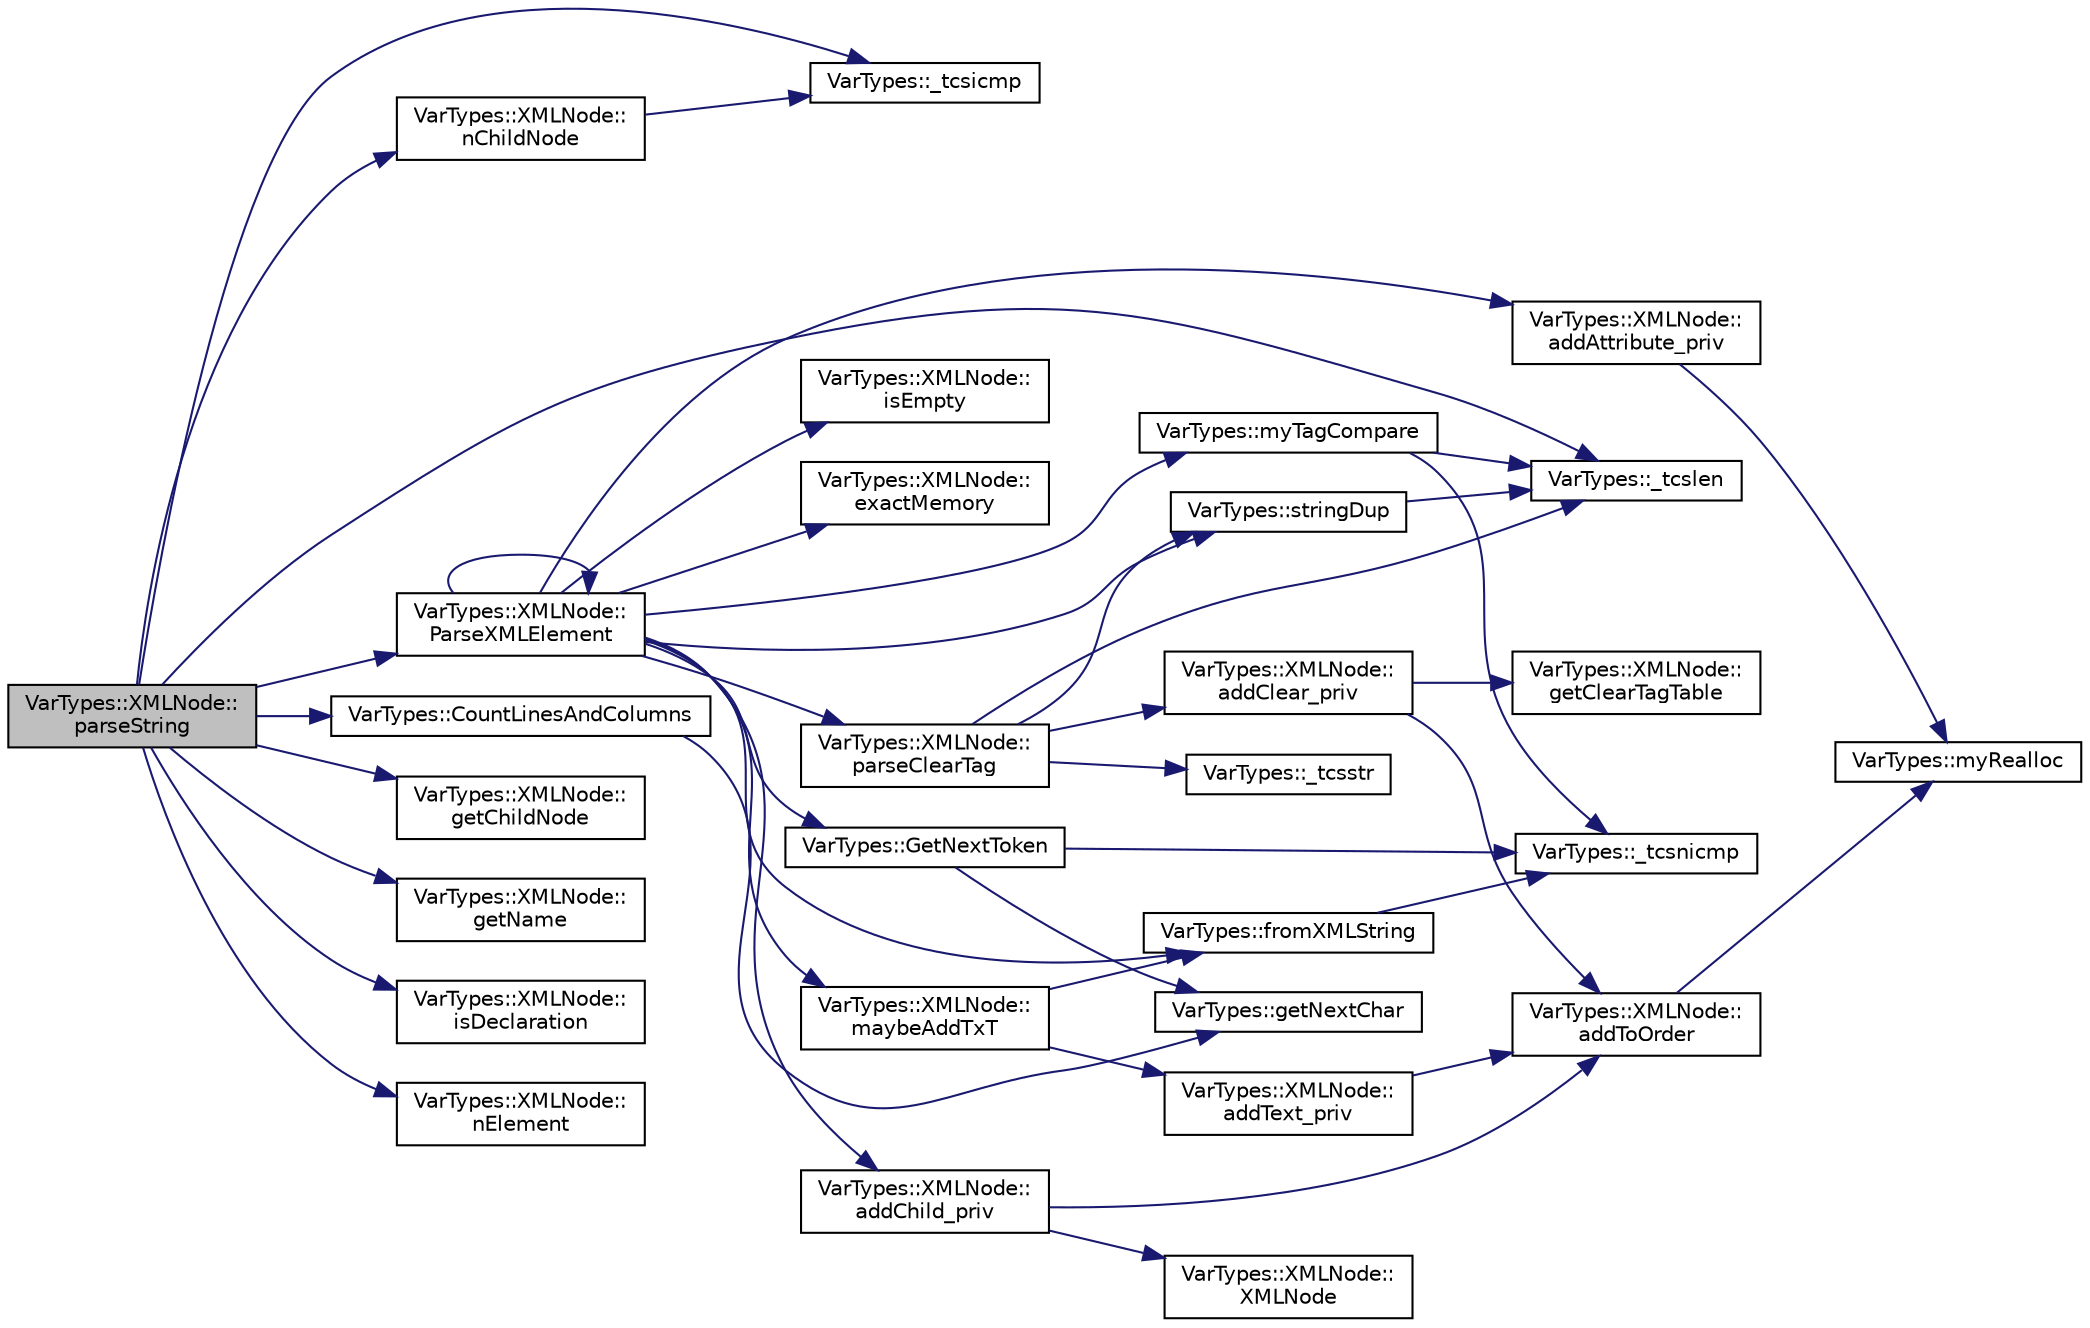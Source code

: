 digraph "VarTypes::XMLNode::parseString"
{
 // INTERACTIVE_SVG=YES
  edge [fontname="Helvetica",fontsize="10",labelfontname="Helvetica",labelfontsize="10"];
  node [fontname="Helvetica",fontsize="10",shape=record];
  rankdir="LR";
  Node1 [label="VarTypes::XMLNode::\lparseString",height=0.2,width=0.4,color="black", fillcolor="grey75", style="filled", fontcolor="black"];
  Node1 -> Node2 [color="midnightblue",fontsize="10",style="solid",fontname="Helvetica"];
  Node2 [label="VarTypes::_tcsicmp",height=0.2,width=0.4,color="black", fillcolor="white", style="filled",URL="$d1/dde/namespace_var_types.html#af64b449517cf3d9ef1b19a7323bfd99c"];
  Node1 -> Node3 [color="midnightblue",fontsize="10",style="solid",fontname="Helvetica"];
  Node3 [label="VarTypes::_tcslen",height=0.2,width=0.4,color="black", fillcolor="white", style="filled",URL="$d1/dde/namespace_var_types.html#a33f094a769ad68c264640d65736e12df"];
  Node1 -> Node4 [color="midnightblue",fontsize="10",style="solid",fontname="Helvetica"];
  Node4 [label="VarTypes::CountLinesAndColumns",height=0.2,width=0.4,color="black", fillcolor="white", style="filled",URL="$d1/dde/namespace_var_types.html#ad0930604b7d7a59019ea541cfacdf16c"];
  Node4 -> Node5 [color="midnightblue",fontsize="10",style="solid",fontname="Helvetica"];
  Node5 [label="VarTypes::getNextChar",height=0.2,width=0.4,color="black", fillcolor="white", style="filled",URL="$d1/dde/namespace_var_types.html#a38f7d131d18c3eee6aa4a6fc24291524"];
  Node1 -> Node6 [color="midnightblue",fontsize="10",style="solid",fontname="Helvetica"];
  Node6 [label="VarTypes::XMLNode::\lgetChildNode",height=0.2,width=0.4,color="black", fillcolor="white", style="filled",URL="$dd/df5/struct_var_types_1_1_x_m_l_node.html#ae1d6588d6d9fc76983ddaac9c1ee0a96"];
  Node1 -> Node7 [color="midnightblue",fontsize="10",style="solid",fontname="Helvetica"];
  Node7 [label="VarTypes::XMLNode::\lgetName",height=0.2,width=0.4,color="black", fillcolor="white", style="filled",URL="$dd/df5/struct_var_types_1_1_x_m_l_node.html#ad3357b197b0963a3161ea6bde15a6ded"];
  Node1 -> Node8 [color="midnightblue",fontsize="10",style="solid",fontname="Helvetica"];
  Node8 [label="VarTypes::XMLNode::\lisDeclaration",height=0.2,width=0.4,color="black", fillcolor="white", style="filled",URL="$dd/df5/struct_var_types_1_1_x_m_l_node.html#a895ffd48712b7d8465694f10be64de8d"];
  Node1 -> Node9 [color="midnightblue",fontsize="10",style="solid",fontname="Helvetica"];
  Node9 [label="VarTypes::XMLNode::\lnChildNode",height=0.2,width=0.4,color="black", fillcolor="white", style="filled",URL="$dd/df5/struct_var_types_1_1_x_m_l_node.html#a5301934f1677447edf0cb3a583bc7d9f"];
  Node9 -> Node2 [color="midnightblue",fontsize="10",style="solid",fontname="Helvetica"];
  Node1 -> Node10 [color="midnightblue",fontsize="10",style="solid",fontname="Helvetica"];
  Node10 [label="VarTypes::XMLNode::\lnElement",height=0.2,width=0.4,color="black", fillcolor="white", style="filled",URL="$dd/df5/struct_var_types_1_1_x_m_l_node.html#a6d2cd6efa5a4e526b2d94ec9d05436d0"];
  Node1 -> Node11 [color="midnightblue",fontsize="10",style="solid",fontname="Helvetica"];
  Node11 [label="VarTypes::XMLNode::\lParseXMLElement",height=0.2,width=0.4,color="black", fillcolor="white", style="filled",URL="$dd/df5/struct_var_types_1_1_x_m_l_node.html#abf5cf181da87518047ad51d7c0e45d1f"];
  Node11 -> Node12 [color="midnightblue",fontsize="10",style="solid",fontname="Helvetica"];
  Node12 [label="VarTypes::GetNextToken",height=0.2,width=0.4,color="black", fillcolor="white", style="filled",URL="$d1/dde/namespace_var_types.html#a51fbf77cf6a60019a87474acf6ddb75f"];
  Node12 -> Node13 [color="midnightblue",fontsize="10",style="solid",fontname="Helvetica"];
  Node13 [label="VarTypes::_tcsnicmp",height=0.2,width=0.4,color="black", fillcolor="white", style="filled",URL="$d1/dde/namespace_var_types.html#a2174205992bd64227e480b567e5a9065"];
  Node12 -> Node5 [color="midnightblue",fontsize="10",style="solid",fontname="Helvetica"];
  Node11 -> Node14 [color="midnightblue",fontsize="10",style="solid",fontname="Helvetica"];
  Node14 [label="VarTypes::XMLNode::\lmaybeAddTxT",height=0.2,width=0.4,color="black", fillcolor="white", style="filled",URL="$dd/df5/struct_var_types_1_1_x_m_l_node.html#a2b5c22d16653bb73cc2dd5d3b59e317a"];
  Node14 -> Node15 [color="midnightblue",fontsize="10",style="solid",fontname="Helvetica"];
  Node15 [label="VarTypes::XMLNode::\laddText_priv",height=0.2,width=0.4,color="black", fillcolor="white", style="filled",URL="$dd/df5/struct_var_types_1_1_x_m_l_node.html#af97726ce50d91fb4687b71f42920fa05"];
  Node15 -> Node16 [color="midnightblue",fontsize="10",style="solid",fontname="Helvetica"];
  Node16 [label="VarTypes::XMLNode::\laddToOrder",height=0.2,width=0.4,color="black", fillcolor="white", style="filled",URL="$dd/df5/struct_var_types_1_1_x_m_l_node.html#a8966be07a58188f95a3cee4510c73dbf"];
  Node16 -> Node17 [color="midnightblue",fontsize="10",style="solid",fontname="Helvetica"];
  Node17 [label="VarTypes::myRealloc",height=0.2,width=0.4,color="black", fillcolor="white", style="filled",URL="$d1/dde/namespace_var_types.html#a47f43809f22c37a229ee6451c4db2ede"];
  Node14 -> Node18 [color="midnightblue",fontsize="10",style="solid",fontname="Helvetica"];
  Node18 [label="VarTypes::fromXMLString",height=0.2,width=0.4,color="black", fillcolor="white", style="filled",URL="$d1/dde/namespace_var_types.html#a2295f8500ea788077f332d30eba5f485"];
  Node18 -> Node13 [color="midnightblue",fontsize="10",style="solid",fontname="Helvetica"];
  Node11 -> Node19 [color="midnightblue",fontsize="10",style="solid",fontname="Helvetica"];
  Node19 [label="VarTypes::myTagCompare",height=0.2,width=0.4,color="black", fillcolor="white", style="filled",URL="$d1/dde/namespace_var_types.html#aef3ce84a611a469dc894ff1a0f2a6f21"];
  Node19 -> Node3 [color="midnightblue",fontsize="10",style="solid",fontname="Helvetica"];
  Node19 -> Node13 [color="midnightblue",fontsize="10",style="solid",fontname="Helvetica"];
  Node11 -> Node20 [color="midnightblue",fontsize="10",style="solid",fontname="Helvetica"];
  Node20 [label="VarTypes::XMLNode::\laddChild_priv",height=0.2,width=0.4,color="black", fillcolor="white", style="filled",URL="$dd/df5/struct_var_types_1_1_x_m_l_node.html#a1feaa91214c584310d5fef754c0c09cc"];
  Node20 -> Node16 [color="midnightblue",fontsize="10",style="solid",fontname="Helvetica"];
  Node20 -> Node21 [color="midnightblue",fontsize="10",style="solid",fontname="Helvetica"];
  Node21 [label="VarTypes::XMLNode::\lXMLNode",height=0.2,width=0.4,color="black", fillcolor="white", style="filled",URL="$dd/df5/struct_var_types_1_1_x_m_l_node.html#ae6834d244daa840b54ed19dff36fbaab"];
  Node11 -> Node22 [color="midnightblue",fontsize="10",style="solid",fontname="Helvetica"];
  Node22 [label="VarTypes::stringDup",height=0.2,width=0.4,color="black", fillcolor="white", style="filled",URL="$d1/dde/namespace_var_types.html#af79aab010747d6340009c2e1d6deb9a8"];
  Node22 -> Node3 [color="midnightblue",fontsize="10",style="solid",fontname="Helvetica"];
  Node11 -> Node23 [color="midnightblue",fontsize="10",style="solid",fontname="Helvetica"];
  Node23 [label="VarTypes::XMLNode::\lisEmpty",height=0.2,width=0.4,color="black", fillcolor="white", style="filled",URL="$dd/df5/struct_var_types_1_1_x_m_l_node.html#a35003121ca456072f02476dacb7234b8"];
  Node11 -> Node11 [color="midnightblue",fontsize="10",style="solid",fontname="Helvetica"];
  Node11 -> Node24 [color="midnightblue",fontsize="10",style="solid",fontname="Helvetica"];
  Node24 [label="VarTypes::XMLNode::\lexactMemory",height=0.2,width=0.4,color="black", fillcolor="white", style="filled",URL="$dd/df5/struct_var_types_1_1_x_m_l_node.html#adb2537ed3fd21980fee58f188bdd4d3d"];
  Node11 -> Node25 [color="midnightblue",fontsize="10",style="solid",fontname="Helvetica"];
  Node25 [label="VarTypes::XMLNode::\lparseClearTag",height=0.2,width=0.4,color="black", fillcolor="white", style="filled",URL="$dd/df5/struct_var_types_1_1_x_m_l_node.html#a32bfd2dbe15c500ff32b2a995923b223"];
  Node25 -> Node3 [color="midnightblue",fontsize="10",style="solid",fontname="Helvetica"];
  Node25 -> Node26 [color="midnightblue",fontsize="10",style="solid",fontname="Helvetica"];
  Node26 [label="VarTypes::_tcsstr",height=0.2,width=0.4,color="black", fillcolor="white", style="filled",URL="$d1/dde/namespace_var_types.html#a9caa6f2a97f5c5e328d6d5346e42f1bf"];
  Node25 -> Node27 [color="midnightblue",fontsize="10",style="solid",fontname="Helvetica"];
  Node27 [label="VarTypes::XMLNode::\laddClear_priv",height=0.2,width=0.4,color="black", fillcolor="white", style="filled",URL="$dd/df5/struct_var_types_1_1_x_m_l_node.html#a09e0d993b2d6952abcf65b73061d8f0a"];
  Node27 -> Node16 [color="midnightblue",fontsize="10",style="solid",fontname="Helvetica"];
  Node27 -> Node28 [color="midnightblue",fontsize="10",style="solid",fontname="Helvetica"];
  Node28 [label="VarTypes::XMLNode::\lgetClearTagTable",height=0.2,width=0.4,color="black", fillcolor="white", style="filled",URL="$dd/df5/struct_var_types_1_1_x_m_l_node.html#ac6ee40bfd9ce673c2e5d170580a3e608"];
  Node25 -> Node22 [color="midnightblue",fontsize="10",style="solid",fontname="Helvetica"];
  Node11 -> Node29 [color="midnightblue",fontsize="10",style="solid",fontname="Helvetica"];
  Node29 [label="VarTypes::XMLNode::\laddAttribute_priv",height=0.2,width=0.4,color="black", fillcolor="white", style="filled",URL="$dd/df5/struct_var_types_1_1_x_m_l_node.html#a3e232fc678d725142dbf685a4eb7c83f"];
  Node29 -> Node17 [color="midnightblue",fontsize="10",style="solid",fontname="Helvetica"];
  Node11 -> Node18 [color="midnightblue",fontsize="10",style="solid",fontname="Helvetica"];
}

